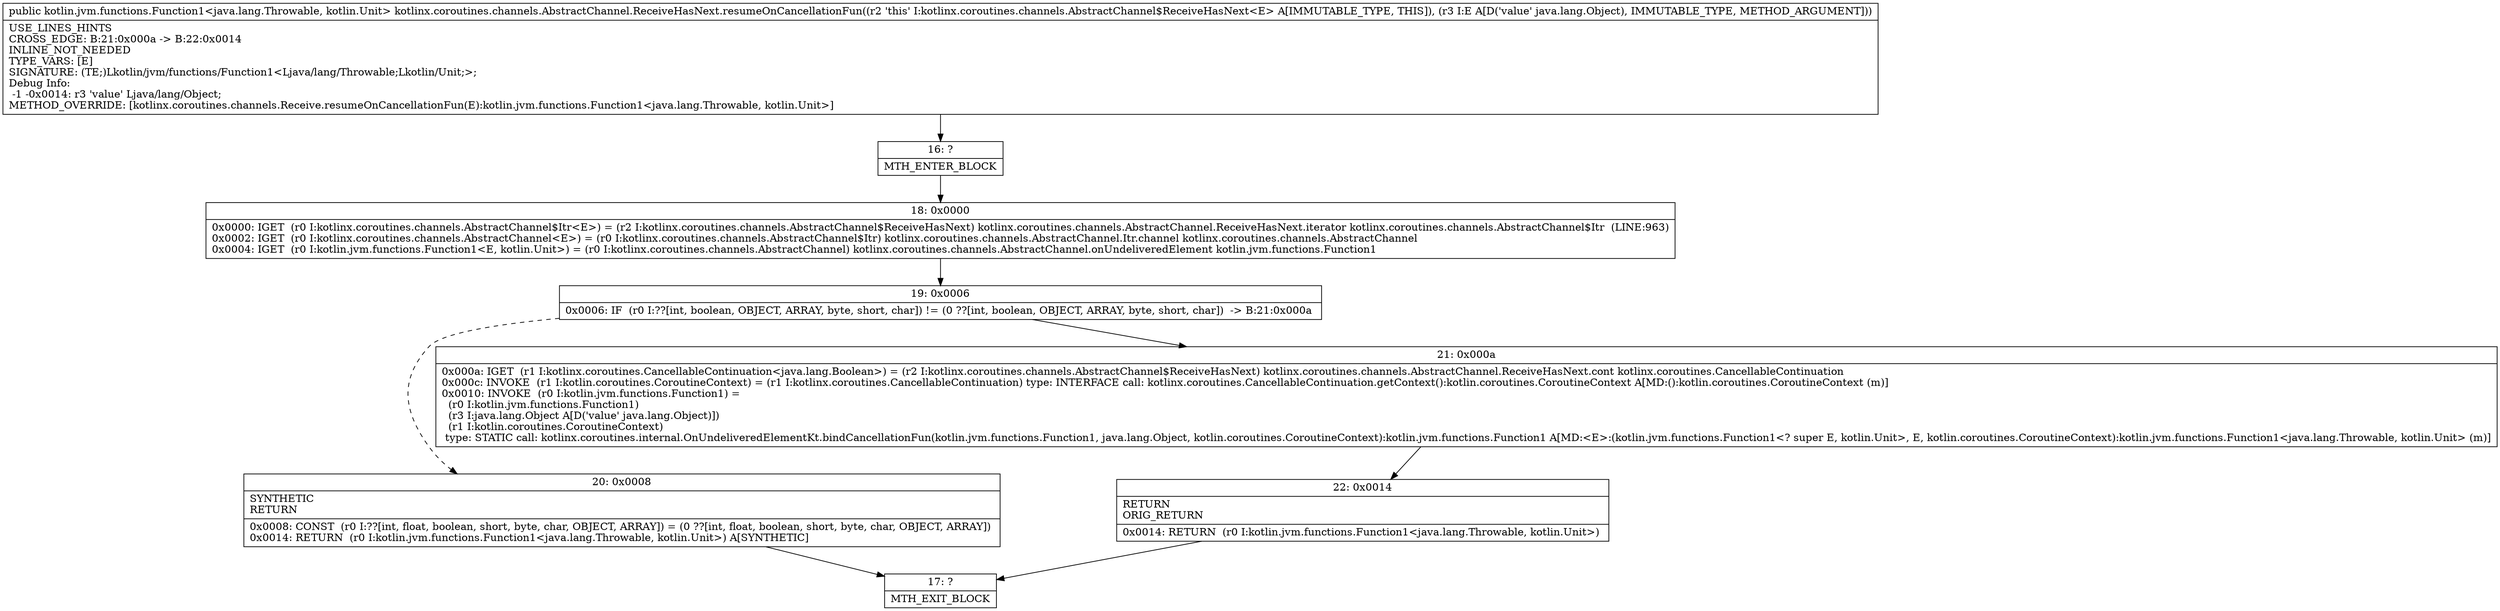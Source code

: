 digraph "CFG forkotlinx.coroutines.channels.AbstractChannel.ReceiveHasNext.resumeOnCancellationFun(Ljava\/lang\/Object;)Lkotlin\/jvm\/functions\/Function1;" {
Node_16 [shape=record,label="{16\:\ ?|MTH_ENTER_BLOCK\l}"];
Node_18 [shape=record,label="{18\:\ 0x0000|0x0000: IGET  (r0 I:kotlinx.coroutines.channels.AbstractChannel$Itr\<E\>) = (r2 I:kotlinx.coroutines.channels.AbstractChannel$ReceiveHasNext) kotlinx.coroutines.channels.AbstractChannel.ReceiveHasNext.iterator kotlinx.coroutines.channels.AbstractChannel$Itr  (LINE:963)\l0x0002: IGET  (r0 I:kotlinx.coroutines.channels.AbstractChannel\<E\>) = (r0 I:kotlinx.coroutines.channels.AbstractChannel$Itr) kotlinx.coroutines.channels.AbstractChannel.Itr.channel kotlinx.coroutines.channels.AbstractChannel \l0x0004: IGET  (r0 I:kotlin.jvm.functions.Function1\<E, kotlin.Unit\>) = (r0 I:kotlinx.coroutines.channels.AbstractChannel) kotlinx.coroutines.channels.AbstractChannel.onUndeliveredElement kotlin.jvm.functions.Function1 \l}"];
Node_19 [shape=record,label="{19\:\ 0x0006|0x0006: IF  (r0 I:??[int, boolean, OBJECT, ARRAY, byte, short, char]) != (0 ??[int, boolean, OBJECT, ARRAY, byte, short, char])  \-\> B:21:0x000a \l}"];
Node_20 [shape=record,label="{20\:\ 0x0008|SYNTHETIC\lRETURN\l|0x0008: CONST  (r0 I:??[int, float, boolean, short, byte, char, OBJECT, ARRAY]) = (0 ??[int, float, boolean, short, byte, char, OBJECT, ARRAY]) \l0x0014: RETURN  (r0 I:kotlin.jvm.functions.Function1\<java.lang.Throwable, kotlin.Unit\>) A[SYNTHETIC]\l}"];
Node_17 [shape=record,label="{17\:\ ?|MTH_EXIT_BLOCK\l}"];
Node_21 [shape=record,label="{21\:\ 0x000a|0x000a: IGET  (r1 I:kotlinx.coroutines.CancellableContinuation\<java.lang.Boolean\>) = (r2 I:kotlinx.coroutines.channels.AbstractChannel$ReceiveHasNext) kotlinx.coroutines.channels.AbstractChannel.ReceiveHasNext.cont kotlinx.coroutines.CancellableContinuation \l0x000c: INVOKE  (r1 I:kotlin.coroutines.CoroutineContext) = (r1 I:kotlinx.coroutines.CancellableContinuation) type: INTERFACE call: kotlinx.coroutines.CancellableContinuation.getContext():kotlin.coroutines.CoroutineContext A[MD:():kotlin.coroutines.CoroutineContext (m)]\l0x0010: INVOKE  (r0 I:kotlin.jvm.functions.Function1) = \l  (r0 I:kotlin.jvm.functions.Function1)\l  (r3 I:java.lang.Object A[D('value' java.lang.Object)])\l  (r1 I:kotlin.coroutines.CoroutineContext)\l type: STATIC call: kotlinx.coroutines.internal.OnUndeliveredElementKt.bindCancellationFun(kotlin.jvm.functions.Function1, java.lang.Object, kotlin.coroutines.CoroutineContext):kotlin.jvm.functions.Function1 A[MD:\<E\>:(kotlin.jvm.functions.Function1\<? super E, kotlin.Unit\>, E, kotlin.coroutines.CoroutineContext):kotlin.jvm.functions.Function1\<java.lang.Throwable, kotlin.Unit\> (m)]\l}"];
Node_22 [shape=record,label="{22\:\ 0x0014|RETURN\lORIG_RETURN\l|0x0014: RETURN  (r0 I:kotlin.jvm.functions.Function1\<java.lang.Throwable, kotlin.Unit\>) \l}"];
MethodNode[shape=record,label="{public kotlin.jvm.functions.Function1\<java.lang.Throwable, kotlin.Unit\> kotlinx.coroutines.channels.AbstractChannel.ReceiveHasNext.resumeOnCancellationFun((r2 'this' I:kotlinx.coroutines.channels.AbstractChannel$ReceiveHasNext\<E\> A[IMMUTABLE_TYPE, THIS]), (r3 I:E A[D('value' java.lang.Object), IMMUTABLE_TYPE, METHOD_ARGUMENT]))  | USE_LINES_HINTS\lCROSS_EDGE: B:21:0x000a \-\> B:22:0x0014\lINLINE_NOT_NEEDED\lTYPE_VARS: [E]\lSIGNATURE: (TE;)Lkotlin\/jvm\/functions\/Function1\<Ljava\/lang\/Throwable;Lkotlin\/Unit;\>;\lDebug Info:\l  \-1 \-0x0014: r3 'value' Ljava\/lang\/Object;\lMETHOD_OVERRIDE: [kotlinx.coroutines.channels.Receive.resumeOnCancellationFun(E):kotlin.jvm.functions.Function1\<java.lang.Throwable, kotlin.Unit\>]\l}"];
MethodNode -> Node_16;Node_16 -> Node_18;
Node_18 -> Node_19;
Node_19 -> Node_20[style=dashed];
Node_19 -> Node_21;
Node_20 -> Node_17;
Node_21 -> Node_22;
Node_22 -> Node_17;
}

